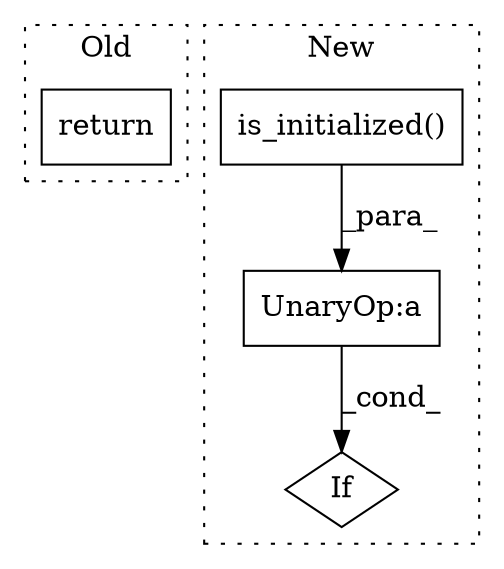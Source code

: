 digraph G {
subgraph cluster0 {
1 [label="return" a="93" s="286" l="7" shape="box"];
label = "Old";
style="dotted";
}
subgraph cluster1 {
2 [label="is_initialized()" a="75" s="296" l="21" shape="box"];
3 [label="If" a="96" s="289" l="3" shape="diamond"];
4 [label="UnaryOp:a" a="61" s="292" l="25" shape="box"];
label = "New";
style="dotted";
}
2 -> 4 [label="_para_"];
4 -> 3 [label="_cond_"];
}